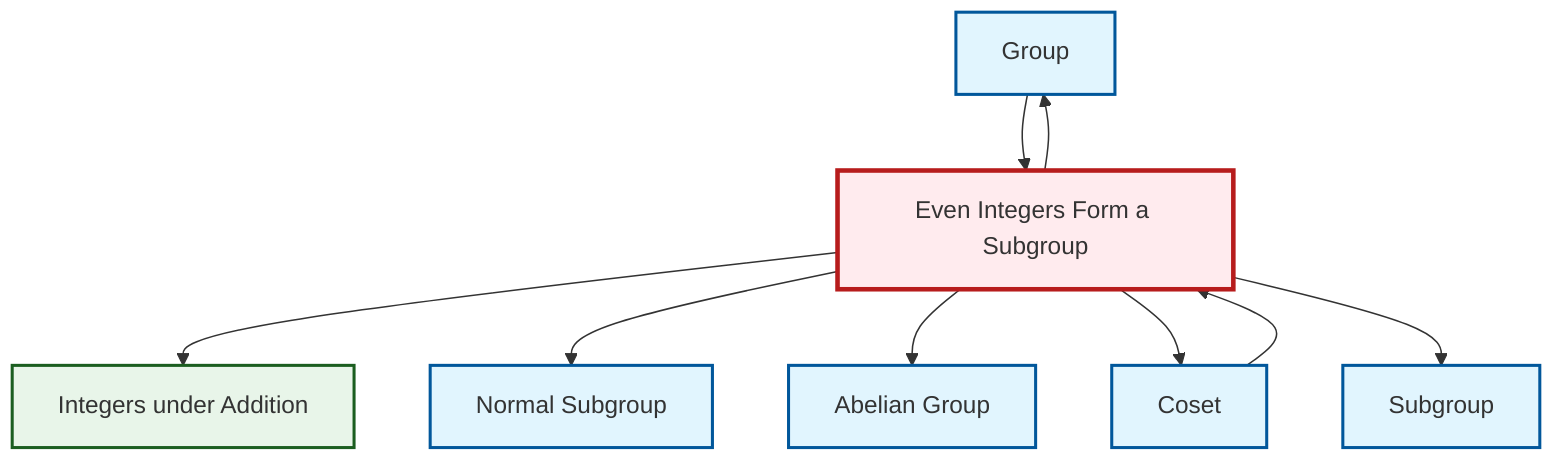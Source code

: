 graph TD
    classDef definition fill:#e1f5fe,stroke:#01579b,stroke-width:2px
    classDef theorem fill:#f3e5f5,stroke:#4a148c,stroke-width:2px
    classDef axiom fill:#fff3e0,stroke:#e65100,stroke-width:2px
    classDef example fill:#e8f5e9,stroke:#1b5e20,stroke-width:2px
    classDef current fill:#ffebee,stroke:#b71c1c,stroke-width:3px
    def-abelian-group["Abelian Group"]:::definition
    def-group["Group"]:::definition
    def-coset["Coset"]:::definition
    def-normal-subgroup["Normal Subgroup"]:::definition
    def-subgroup["Subgroup"]:::definition
    ex-integers-addition["Integers under Addition"]:::example
    ex-even-integers-subgroup["Even Integers Form a Subgroup"]:::example
    ex-even-integers-subgroup --> ex-integers-addition
    ex-even-integers-subgroup --> def-normal-subgroup
    ex-even-integers-subgroup --> def-abelian-group
    ex-even-integers-subgroup --> def-coset
    ex-even-integers-subgroup --> def-subgroup
    def-group --> ex-even-integers-subgroup
    def-coset --> ex-even-integers-subgroup
    ex-even-integers-subgroup --> def-group
    class ex-even-integers-subgroup current